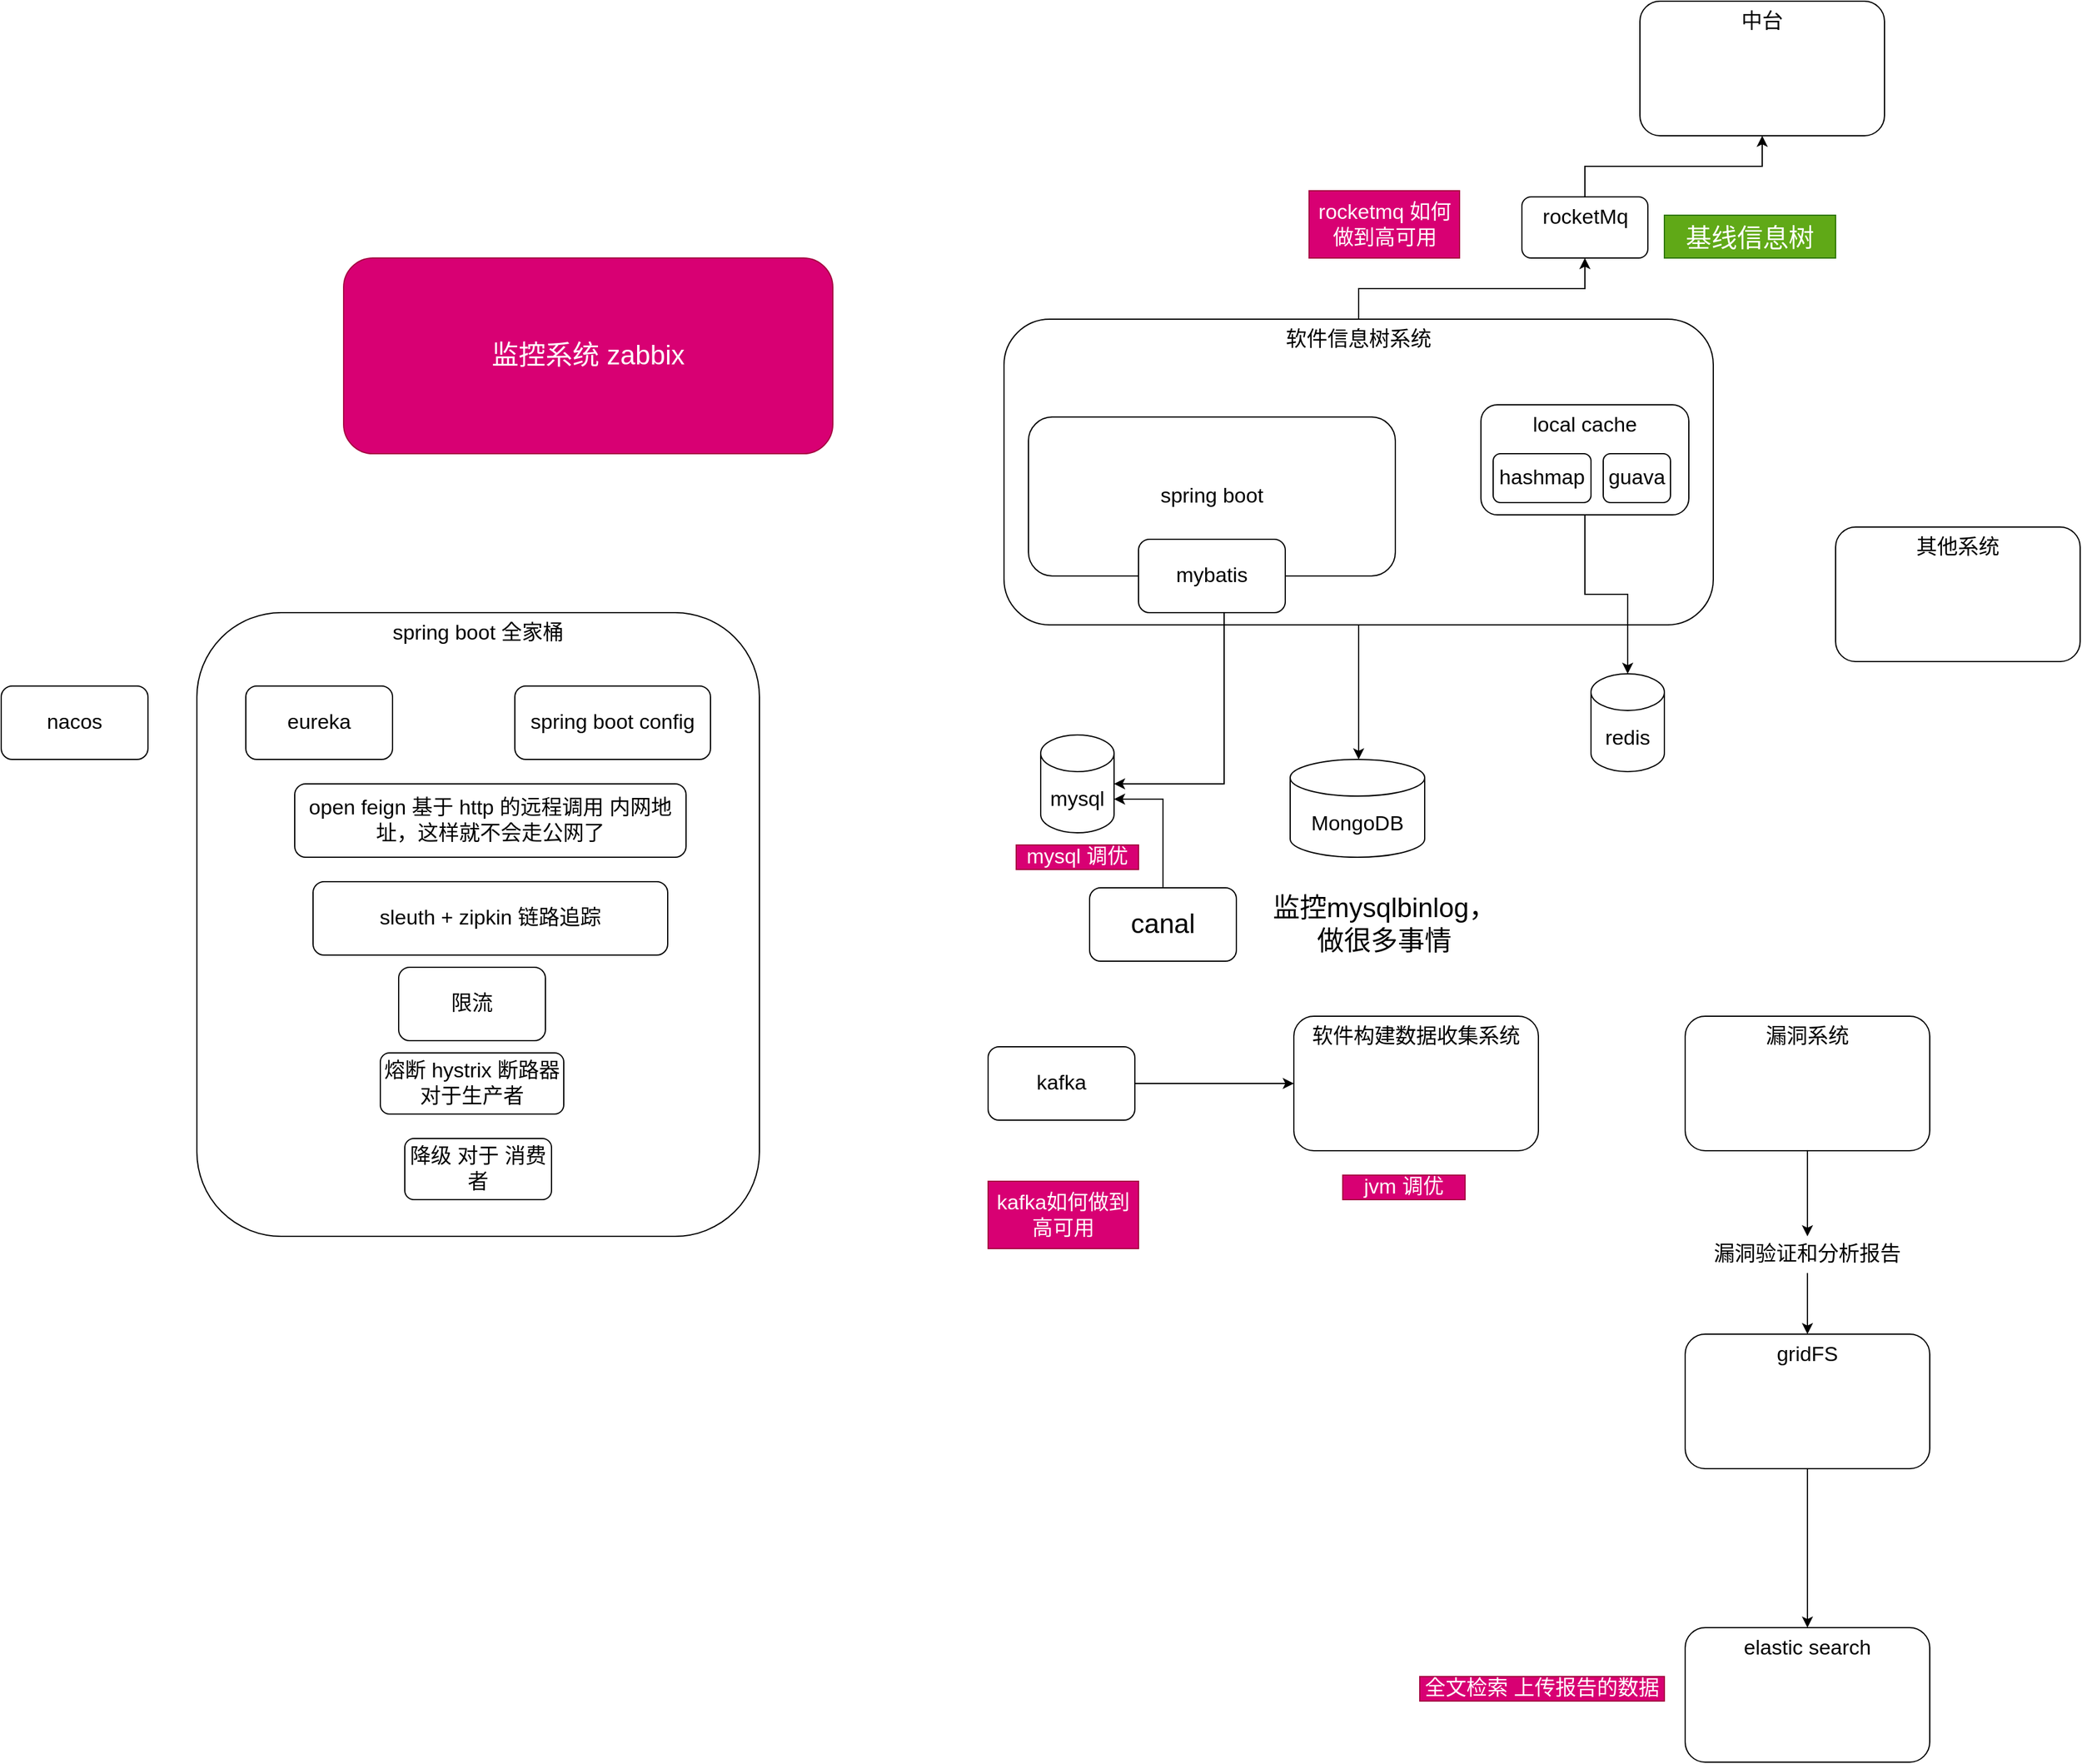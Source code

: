 <mxfile version="13.10.0" type="embed">
    <diagram id="N8jkDLk7Amj-sibJUGd5" name="Page-1">
        <mxGraphModel dx="1817" dy="1744" grid="1" gridSize="10" guides="1" tooltips="1" connect="1" arrows="1" fold="1" page="1" pageScale="1" pageWidth="827" pageHeight="1169" math="0" shadow="0">
            <root>
                <mxCell id="0"/>
                <mxCell id="1" parent="0"/>
                <mxCell id="31" style="edgeStyle=orthogonalEdgeStyle;rounded=0;orthogonalLoop=1;jettySize=auto;html=1;fontSize=17;" parent="1" source="2" edge="1">
                    <mxGeometry relative="1" as="geometry">
                        <mxPoint x="360" y="220" as="targetPoint"/>
                    </mxGeometry>
                </mxCell>
                <mxCell id="50" style="edgeStyle=orthogonalEdgeStyle;rounded=0;orthogonalLoop=1;jettySize=auto;html=1;" parent="1" source="51" target="49" edge="1">
                    <mxGeometry relative="1" as="geometry"/>
                </mxCell>
                <mxCell id="2" value="软件信息树系统" style="rounded=1;whiteSpace=wrap;html=1;verticalAlign=top;fontSize=17;" parent="1" vertex="1">
                    <mxGeometry x="70" y="-140" width="580" height="250" as="geometry"/>
                </mxCell>
                <mxCell id="3" value="spring boot" style="rounded=1;whiteSpace=wrap;html=1;fontSize=17;" parent="1" vertex="1">
                    <mxGeometry x="90" y="-60" width="300" height="130" as="geometry"/>
                </mxCell>
                <mxCell id="33" style="edgeStyle=orthogonalEdgeStyle;rounded=0;orthogonalLoop=1;jettySize=auto;html=1;entryX=0.5;entryY=0;entryDx=0;entryDy=0;entryPerimeter=0;fontSize=17;" parent="1" source="4" target="13" edge="1">
                    <mxGeometry relative="1" as="geometry"/>
                </mxCell>
                <mxCell id="4" value="local cache" style="rounded=1;whiteSpace=wrap;html=1;fontSize=17;verticalAlign=top;" parent="1" vertex="1">
                    <mxGeometry x="460" y="-70" width="170" height="90" as="geometry"/>
                </mxCell>
                <mxCell id="5" value="hashmap" style="rounded=1;whiteSpace=wrap;html=1;fontSize=17;" parent="1" vertex="1">
                    <mxGeometry x="470" y="-30" width="80" height="40" as="geometry"/>
                </mxCell>
                <mxCell id="6" value="guava" style="rounded=1;whiteSpace=wrap;html=1;fontSize=17;" parent="1" vertex="1">
                    <mxGeometry x="560" y="-30" width="55" height="40" as="geometry"/>
                </mxCell>
                <mxCell id="20" style="edgeStyle=orthogonalEdgeStyle;rounded=0;orthogonalLoop=1;jettySize=auto;html=1;fontSize=17;" parent="1" source="7" target="9" edge="1">
                    <mxGeometry relative="1" as="geometry">
                        <Array as="points">
                            <mxPoint x="250" y="240"/>
                        </Array>
                    </mxGeometry>
                </mxCell>
                <mxCell id="7" value="mybatis" style="rounded=1;whiteSpace=wrap;html=1;fontSize=17;" parent="1" vertex="1">
                    <mxGeometry x="180" y="40" width="120" height="60" as="geometry"/>
                </mxCell>
                <mxCell id="9" value="mysql" style="shape=cylinder3;whiteSpace=wrap;html=1;boundedLbl=1;backgroundOutline=1;size=15;rounded=1;fontSize=17;" parent="1" vertex="1">
                    <mxGeometry x="100" y="200" width="60" height="80" as="geometry"/>
                </mxCell>
                <mxCell id="10" value="MongoDB" style="shape=cylinder3;whiteSpace=wrap;html=1;boundedLbl=1;backgroundOutline=1;size=15;rounded=1;fontSize=17;" parent="1" vertex="1">
                    <mxGeometry x="304" y="220" width="110" height="80" as="geometry"/>
                </mxCell>
                <mxCell id="13" value="redis" style="shape=cylinder3;whiteSpace=wrap;html=1;boundedLbl=1;backgroundOutline=1;size=15;rounded=1;fontSize=17;" parent="1" vertex="1">
                    <mxGeometry x="550" y="150" width="60" height="80" as="geometry"/>
                </mxCell>
                <mxCell id="23" style="edgeStyle=orthogonalEdgeStyle;rounded=0;orthogonalLoop=1;jettySize=auto;html=1;fontSize=17;" parent="1" source="14" target="15" edge="1">
                    <mxGeometry relative="1" as="geometry"/>
                </mxCell>
                <mxCell id="14" value="kafka" style="rounded=1;whiteSpace=wrap;html=1;fontSize=17;" parent="1" vertex="1">
                    <mxGeometry x="57" y="455" width="120" height="60" as="geometry"/>
                </mxCell>
                <mxCell id="15" value="软件构建数据收集系统" style="rounded=1;whiteSpace=wrap;html=1;verticalAlign=top;fontSize=17;" parent="1" vertex="1">
                    <mxGeometry x="307" y="430" width="200" height="110" as="geometry"/>
                </mxCell>
                <mxCell id="56" style="edgeStyle=orthogonalEdgeStyle;rounded=0;orthogonalLoop=1;jettySize=auto;html=1;" edge="1" parent="1" source="57" target="55">
                    <mxGeometry relative="1" as="geometry"/>
                </mxCell>
                <mxCell id="16" value="漏洞系统" style="rounded=1;whiteSpace=wrap;html=1;verticalAlign=top;fontSize=17;" parent="1" vertex="1">
                    <mxGeometry x="627" y="430" width="200" height="110" as="geometry"/>
                </mxCell>
                <mxCell id="17" value="其他系统" style="rounded=1;whiteSpace=wrap;html=1;verticalAlign=top;fontSize=17;" parent="1" vertex="1">
                    <mxGeometry x="750" y="30" width="200" height="110" as="geometry"/>
                </mxCell>
                <mxCell id="25" value="mysql 调优" style="text;html=1;strokeColor=#A50040;fillColor=#d80073;align=center;verticalAlign=middle;whiteSpace=wrap;rounded=0;fontSize=17;fontColor=#ffffff;" parent="1" vertex="1">
                    <mxGeometry x="80" y="290" width="100" height="20" as="geometry"/>
                </mxCell>
                <mxCell id="26" value="jvm 调优" style="text;html=1;strokeColor=#A50040;fillColor=#d80073;align=center;verticalAlign=middle;whiteSpace=wrap;rounded=0;fontSize=17;fontColor=#ffffff;" parent="1" vertex="1">
                    <mxGeometry x="347" y="560" width="100" height="20" as="geometry"/>
                </mxCell>
                <mxCell id="34" value="spring boot 全家桶" style="rounded=1;whiteSpace=wrap;html=1;fontSize=17;verticalAlign=top;" parent="1" vertex="1">
                    <mxGeometry x="-590" y="100" width="460" height="510" as="geometry"/>
                </mxCell>
                <mxCell id="35" value="eureka" style="rounded=1;whiteSpace=wrap;html=1;fontSize=17;" parent="1" vertex="1">
                    <mxGeometry x="-550" y="160" width="120" height="60" as="geometry"/>
                </mxCell>
                <mxCell id="36" value="spring boot config" style="rounded=1;whiteSpace=wrap;html=1;fontSize=17;" parent="1" vertex="1">
                    <mxGeometry x="-330" y="160" width="160" height="60" as="geometry"/>
                </mxCell>
                <mxCell id="38" value="nacos" style="rounded=1;whiteSpace=wrap;html=1;fontSize=17;" parent="1" vertex="1">
                    <mxGeometry x="-750" y="160" width="120" height="60" as="geometry"/>
                </mxCell>
                <mxCell id="39" value="open feign 基于 http 的远程调用 内网地址，这样就不会走公网了" style="rounded=1;whiteSpace=wrap;html=1;fontSize=17;" parent="1" vertex="1">
                    <mxGeometry x="-510" y="240" width="320" height="60" as="geometry"/>
                </mxCell>
                <mxCell id="41" value="sleuth + zipkin 链路追踪" style="rounded=1;whiteSpace=wrap;html=1;fontSize=17;" parent="1" vertex="1">
                    <mxGeometry x="-495" y="320" width="290" height="60" as="geometry"/>
                </mxCell>
                <mxCell id="42" value="熔断 hystrix 断路器 对于生产者" style="rounded=1;whiteSpace=wrap;html=1;fontSize=17;" parent="1" vertex="1">
                    <mxGeometry x="-440" y="460" width="150" height="50" as="geometry"/>
                </mxCell>
                <mxCell id="43" value="降级 对于 消费者" style="rounded=1;whiteSpace=wrap;html=1;fontSize=17;" parent="1" vertex="1">
                    <mxGeometry x="-420" y="530" width="120" height="50" as="geometry"/>
                </mxCell>
                <mxCell id="44" value="限流" style="rounded=1;whiteSpace=wrap;html=1;fontSize=17;" parent="1" vertex="1">
                    <mxGeometry x="-425" y="390" width="120" height="60" as="geometry"/>
                </mxCell>
                <mxCell id="45" value="监控系统 zabbix" style="rounded=1;whiteSpace=wrap;html=1;fillColor=#d80073;strokeColor=#A50040;fontColor=#ffffff;fontSize=22;" parent="1" vertex="1">
                    <mxGeometry x="-470" y="-190" width="400" height="160" as="geometry"/>
                </mxCell>
                <mxCell id="47" style="edgeStyle=orthogonalEdgeStyle;rounded=0;orthogonalLoop=1;jettySize=auto;html=1;entryX=1;entryY=0;entryDx=0;entryDy=52.5;entryPerimeter=0;fontSize=22;" parent="1" source="46" target="9" edge="1">
                    <mxGeometry relative="1" as="geometry"/>
                </mxCell>
                <mxCell id="46" value="canal" style="rounded=1;whiteSpace=wrap;html=1;fontSize=22;" parent="1" vertex="1">
                    <mxGeometry x="140" y="325" width="120" height="60" as="geometry"/>
                </mxCell>
                <mxCell id="48" value="监控mysqlbinlog，做很多事情" style="text;html=1;strokeColor=none;fillColor=none;align=center;verticalAlign=middle;whiteSpace=wrap;rounded=0;fontSize=22;" parent="1" vertex="1">
                    <mxGeometry x="281" y="345" width="200" height="20" as="geometry"/>
                </mxCell>
                <mxCell id="49" value="中台" style="rounded=1;whiteSpace=wrap;html=1;verticalAlign=top;fontSize=17;" parent="1" vertex="1">
                    <mxGeometry x="590" y="-400" width="200" height="110" as="geometry"/>
                </mxCell>
                <mxCell id="51" value="rocketMq" style="rounded=1;whiteSpace=wrap;html=1;verticalAlign=top;fontSize=17;" parent="1" vertex="1">
                    <mxGeometry x="493.5" y="-240" width="103" height="50" as="geometry"/>
                </mxCell>
                <mxCell id="52" style="edgeStyle=orthogonalEdgeStyle;rounded=0;orthogonalLoop=1;jettySize=auto;html=1;" parent="1" source="2" target="51" edge="1">
                    <mxGeometry relative="1" as="geometry">
                        <mxPoint x="360" y="-140" as="sourcePoint"/>
                        <mxPoint x="690" y="-290" as="targetPoint"/>
                    </mxGeometry>
                </mxCell>
                <mxCell id="53" value="基线信息树" style="text;html=1;strokeColor=#2D7600;fillColor=#60a917;align=center;verticalAlign=middle;whiteSpace=wrap;rounded=0;fontColor=#ffffff;fontSize=21;" parent="1" vertex="1">
                    <mxGeometry x="610" y="-225" width="140" height="35" as="geometry"/>
                </mxCell>
                <mxCell id="62" style="edgeStyle=orthogonalEdgeStyle;rounded=0;orthogonalLoop=1;jettySize=auto;html=1;entryX=0.5;entryY=0;entryDx=0;entryDy=0;fontSize=17;" edge="1" parent="1" source="55" target="61">
                    <mxGeometry relative="1" as="geometry"/>
                </mxCell>
                <mxCell id="55" value="gridFS" style="rounded=1;whiteSpace=wrap;html=1;verticalAlign=top;fontSize=17;" vertex="1" parent="1">
                    <mxGeometry x="627" y="690" width="200" height="110" as="geometry"/>
                </mxCell>
                <mxCell id="57" value="漏洞验证和分析报告&lt;br style=&quot;font-size: 17px;&quot;&gt;" style="text;html=1;strokeColor=none;fillColor=none;align=center;verticalAlign=middle;whiteSpace=wrap;rounded=0;fontSize=17;" vertex="1" parent="1">
                    <mxGeometry x="647" y="610" width="160" height="30" as="geometry"/>
                </mxCell>
                <mxCell id="58" style="edgeStyle=orthogonalEdgeStyle;rounded=0;orthogonalLoop=1;jettySize=auto;html=1;" edge="1" parent="1" source="16" target="57">
                    <mxGeometry relative="1" as="geometry">
                        <mxPoint x="727" y="540" as="sourcePoint"/>
                        <mxPoint x="727" y="660" as="targetPoint"/>
                    </mxGeometry>
                </mxCell>
                <mxCell id="59" value="kafka如何做到高可用" style="text;html=1;strokeColor=#A50040;fillColor=#d80073;align=center;verticalAlign=middle;whiteSpace=wrap;rounded=0;fontSize=17;fontColor=#ffffff;" vertex="1" parent="1">
                    <mxGeometry x="57" y="565" width="123" height="55" as="geometry"/>
                </mxCell>
                <mxCell id="60" value="rocketmq 如何做到高可用" style="text;html=1;strokeColor=#A50040;fillColor=#d80073;align=center;verticalAlign=middle;whiteSpace=wrap;rounded=0;fontSize=17;fontColor=#ffffff;" vertex="1" parent="1">
                    <mxGeometry x="319.5" y="-245" width="123" height="55" as="geometry"/>
                </mxCell>
                <mxCell id="61" value="elastic search" style="rounded=1;whiteSpace=wrap;html=1;verticalAlign=top;fontSize=17;" vertex="1" parent="1">
                    <mxGeometry x="627" y="930" width="200" height="110" as="geometry"/>
                </mxCell>
                <mxCell id="63" value="全文检索 上传报告的数据" style="text;html=1;strokeColor=#A50040;fillColor=#d80073;align=center;verticalAlign=middle;whiteSpace=wrap;rounded=0;fontSize=17;fontColor=#ffffff;" vertex="1" parent="1">
                    <mxGeometry x="410" y="970" width="200" height="20" as="geometry"/>
                </mxCell>
            </root>
        </mxGraphModel>
    </diagram>
</mxfile>